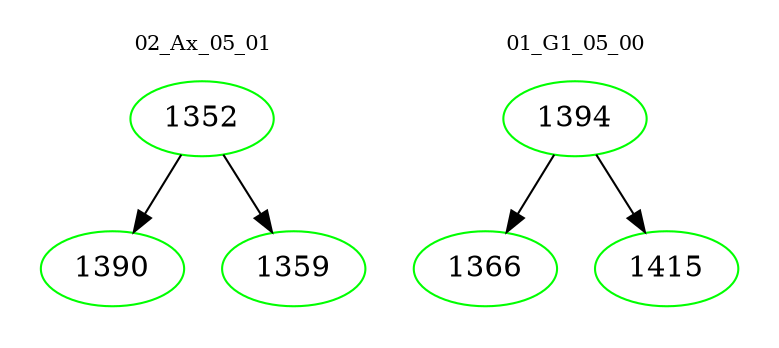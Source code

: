 digraph{
subgraph cluster_0 {
color = white
label = "02_Ax_05_01";
fontsize=10;
T0_1352 [label="1352", color="green"]
T0_1352 -> T0_1390 [color="black"]
T0_1390 [label="1390", color="green"]
T0_1352 -> T0_1359 [color="black"]
T0_1359 [label="1359", color="green"]
}
subgraph cluster_1 {
color = white
label = "01_G1_05_00";
fontsize=10;
T1_1394 [label="1394", color="green"]
T1_1394 -> T1_1366 [color="black"]
T1_1366 [label="1366", color="green"]
T1_1394 -> T1_1415 [color="black"]
T1_1415 [label="1415", color="green"]
}
}
